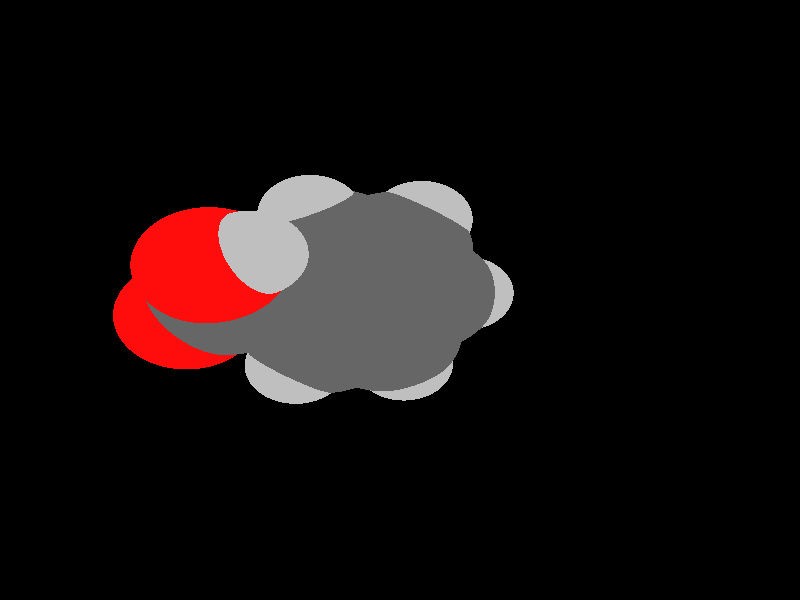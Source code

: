 global_settings {
	ambient_light rgb <0.200000002980232, 0.200000002980232, 0.200000002980232>
	max_trace_level 15
}

background { color rgb <0,0,0> }

camera {
	perspective
	location <-13.7908838828838, -8.52872099134385, -16.5856867001066>
	angle 40
	up <0.093699080411912, -0.912872439462993, 0.397346689427314>
	right <0.770065808578976, -0.186513748290888, -0.610091199867766> * 1
	direction <0.631046062334256, 0.363148084075034, 0.685495686525497> }

light_source {
	<1.72875430577223, -39.3398189312894, -30.5947718241732>
	color rgb <1, 1, 1>
	fade_distance 68.3356807821088
	fade_power 0
	spotlight
	area_light <20, 0, 0>, <0, 0, 20>, 20, 20
	circular
	orient
	point_at <-1.72875430577223, 39.3398189312894, 30.5947718241732>
}

light_source {
	<-8.02740163669873, -10.5314049451136, 37.8908874674787>
	color rgb <0.300000011920929, 0.300000011920929, 0.300000011920929> shadowless
	fade_distance 68.3356807821088
	fade_power 0
	parallel
	point_at <8.02740163669873, 10.5314049451136, -37.8908874674787>
}

#default {
	finish {ambient 0.5 diffuse 1 specular 0.2 roughness .01 metallic 1}
}

union {
cylinder {
	<-0.953884934332628, 0.0151137558581356, 0.707488771042626>, 	<-0.605473209814575, -0.592343864445402, 0.71761231072408>, 0.075
	pigment { rgbt <0.400000005960464, 0.400000005960464, 0.400000005960464, 0> }
}
cylinder {
	<-0.765437504073484, 0.122192762772718, 0.647101253235449>, 	<-0.417025779555431, -0.48526485753082, 0.657224792916903>, 0.075
	pigment { rgbt <0.400000005960464, 0.400000005960464, 0.400000005960464, 0> }
}
cylinder {
	<-0.605473209814575, -0.592343864445402, 0.71761231072408>, 	<-0.257061485296522, -1.19980148474894, 0.727735850405533>, 0.075
	pigment { rgbt <0.400000005960464, 0.400000005960464, 0.400000005960464, 0> }
}
cylinder {
	<-0.417025779555431, -0.48526485753082, 0.657224792916903>, 	<-0.0686140550373786, -1.09272247783436, 0.667348332598357>, 0.075
	pigment { rgbt <0.400000005960464, 0.400000005960464, 0.400000005960464, 0> }
}
cylinder {
	<-0.16283777016695, -1.14626198129165, 0.697542091501945>, 	<0.49676495520543, -1.16986909234919, 0.470738827283286>, 0.075
	pigment { rgbt <0.400000005960464, 0.400000005960464, 0.400000005960464, 0> }
}
cylinder {
	<0.49676495520543, -1.16986909234919, 0.470738827283286>, 	<1.15636768057781, -1.19347620340672, 0.243935563064627>, 0.075
	pigment { rgbt <0.400000005960464, 0.400000005960464, 0.400000005960464, 0> }
}
cylinder {
	<1.25027428267675, -1.25193610509657, 0.22343580753814>, 	<1.56130017589615, -0.67134871688339, -0.00747898723449147>, 0.075
	pigment { rgbt <0.400000005960464, 0.400000005960464, 0.400000005960464, 0> }
}
cylinder {
	<1.06246107847888, -1.13501630171687, 0.264435318591113>, 	<1.37348697169828, -0.554428913503695, 0.0335205238184815>, 0.075
	pigment { rgbt <0.400000005960464, 0.400000005960464, 0.400000005960464, 0> }
}
cylinder {
	<1.56130017589615, -0.67134871688339, -0.00747898723449147>, 	<1.87232606911555, -0.0907613286702109, -0.238393782007123>, 0.075
	pigment { rgbt <0.400000005960464, 0.400000005960464, 0.400000005960464, 0> }
}
cylinder {
	<1.37348697169828, -0.554428913503695, 0.0335205238184815>, 	<1.68451286491768, 0.026158474709484, -0.19739427095415>, 0.075
	pigment { rgbt <0.400000005960464, 0.400000005960464, 0.400000005960464, 0> }
}
cylinder {
	<1.77841946701661, -0.0323014269803634, -0.217894026480637>, 	<1.43404713395724, 0.574623476387814, -0.218207266200588>, 0.075
	pigment { rgbt <0.400000005960464, 0.400000005960464, 0.400000005960464, 0> }
}
cylinder {
	<1.43404713395724, 0.574623476387814, -0.218207266200588>, 	<1.08967480089787, 1.18154837975599, -0.218520505920538>, 0.075
	pigment { rgbt <0.400000005960464, 0.400000005960464, 0.400000005960464, 0> }
}
cylinder {
	<1.09084681104525, 1.29360305912054, -0.228451529267698>, 	<0.431663969497109, 1.32057744777954, -0.00188499988708625>, 0.075
	pigment { rgbt <0.400000005960464, 0.400000005960464, 0.400000005960464, 0> }
}
cylinder {
	<1.08850279075049, 1.06949370039144, -0.208589482573379>, 	<0.429319949202343, 1.09646808905044, 0.0179770468072322>, 0.075
	pigment { rgbt <0.400000005960464, 0.400000005960464, 0.400000005960464, 0> }
}
cylinder {
	<0.431663969497109, 1.32057744777954, -0.00188499988708625>, 	<-0.227518872051035, 1.34755183643854, 0.224681529493525>, 0.075
	pigment { rgbt <0.400000005960464, 0.400000005960464, 0.400000005960464, 0> }
}
cylinder {
	<0.429319949202343, 1.09646808905044, 0.0179770468072322>, 	<-0.2298628923458, 1.12344247770943, 0.244543576187844>, 0.075
	pigment { rgbt <0.400000005960464, 0.400000005960464, 0.400000005960464, 0> }
}
cylinder {
	<-0.859661219203056, 0.0686532593154267, 0.677295012139038>, 	<-0.544176050700737, 0.652075208194706, 0.455953782489861>, 0.075
	pigment { rgbt <0.400000005960464, 0.400000005960464, 0.400000005960464, 0> }
}
cylinder {
	<-0.544176050700737, 0.652075208194706, 0.455953782489861>, 	<-0.228690882198418, 1.23549715707399, 0.234612552840684>, 0.075
	pigment { rgbt <0.400000005960464, 0.400000005960464, 0.400000005960464, 0> }
}
cylinder {
	<-0.16283777016695, -1.14626198129165, 0.697542091501945>, 	<-0.444584738290109, -1.698714736528, 0.937862422045129>, 0.075
	pigment { rgbt <0.400000005960464, 0.400000005960464, 0.400000005960464, 0> }
}
cylinder {
	<-0.444584738290109, -1.698714736528, 0.937862422045129>, 	<-0.623390849213649, -2.04931985320712, 1.09037779414135>, 0.075
	pigment { rgbt <0.75, 0.75, 0.75, 0> }
}
cylinder {
	<1.15636768057781, -1.19347620340672, 0.243935563064627>, 	<1.49307795308292, -1.76721662634823, 0.255037870618713>, 0.075
	pigment { rgbt <0.400000005960464, 0.400000005960464, 0.400000005960464, 0> }
}
cylinder {
	<1.49307795308292, -1.76721662634823, 0.255037870618713>, 	<1.70681230783741, -2.13141115531708, 0.262085307941322>, 0.075
	pigment { rgbt <0.75, 0.75, 0.75, 0> }
}
cylinder {
	<1.77841946701661, -0.0323014269803634, -0.217894026480637>, 	<2.40850800462231, -0.0553237700664421, -0.430628600217784>, 0.075
	pigment { rgbt <0.400000005960464, 0.400000005960464, 0.400000005960464, 0> }
}
cylinder {
	<2.40850800462231, -0.0553237700664421, -0.430628600217784>, 	<2.80850257757095, -0.0699388784859448, -0.565677359074356>, 0.075
	pigment { rgbt <0.75, 0.75, 0.75, 0> }
}
cylinder {
	<1.08967480089787, 1.18154837975599, -0.218520505920538>, 	<1.39098973616454, 1.73546058894732, -0.430588110944887>, 0.075
	pigment { rgbt <0.400000005960464, 0.400000005960464, 0.400000005960464, 0> }
}
cylinder {
	<1.39098973616454, 1.73546058894732, -0.430588110944887>, 	<1.58224454371385, 2.08704745228795, -0.565194611450671>, 0.075
	pigment { rgbt <0.75, 0.75, 0.75, 0> }
}
cylinder {
	<-0.228690882198418, 1.23549715707399, 0.234612552840684>, 	<-0.55481709847802, 1.81582002909442, 0.240395284618163>, 0.075
	pigment { rgbt <0.400000005960464, 0.400000005960464, 0.400000005960464, 0> }
}
cylinder {
	<-0.55481709847802, 1.81582002909442, 0.240395284618163>, 	<-0.761899021764635, 2.18431041860108, 0.244067173471478>, 0.075
	pigment { rgbt <0.75, 0.75, 0.75, 0> }
}
cylinder {
	<-2.25946841559453, 0.159064594626839, 1.14988900178185>, 	<-1.55956481739879, 0.113858926971133, 0.913592006960444>, 0.075
	pigment { rgbt <0.400000005960464, 0.400000005960464, 0.400000005960464, 0> }
}
cylinder {
	<-1.55956481739879, 0.113858926971133, 0.913592006960444>, 	<-0.859661219203056, 0.0686532593154267, 0.677295012139038>, 0.075
	pigment { rgbt <0.400000005960464, 0.400000005960464, 0.400000005960464, 0> }
}
cylinder {
	<-3.02634819144001, -0.863312863722561, 0.714624849207814>, 	<-2.65824457314389, -0.372569916084001, 0.923552394989621>, 0.075
	pigment { rgbt <1, 0.0500000007450581, 0.0500000007450581, 0> }
}
cylinder {
	<-2.65824457314389, -0.372569916084001, 0.923552394989621>, 	<-2.25946841559453, 0.159064594626839, 1.14988900178185>, 0.075
	pigment { rgbt <0.400000005960464, 0.400000005960464, 0.400000005960464, 0> }
}
cylinder {
	<-2.77089081378736, 1.0237621636356, 1.84723929526013>, 	<-2.56912304736052, 0.580999089027872, 1.52813966429784>, 0.075
	pigment { rgbt <1, 0.0500000007450581, 0.0500000007450581, 0> }
}
cylinder {
	<-2.59256682028111, 1.1475997489364, 1.78816471691335>, 	<-2.39079905385427, 0.704836674328674, 1.46906508595106>, 0.075
	pigment { rgbt <1, 0.0500000007450581, 0.0500000007450581, 0> }
}
cylinder {
	<-2.56912304736052, 0.580999089027872, 1.52813966429784>, 	<-2.34863041234766, 0.0971458019764387, 1.17942629095524>, 0.075
	pigment { rgbt <0.400000005960464, 0.400000005960464, 0.400000005960464, 0> }
}
cylinder {
	<-2.39079905385427, 0.704836674328674, 1.46906508595106>, 	<-2.17030641884141, 0.22098338727724, 1.12035171260846>, 0.075
	pigment { rgbt <0.400000005960464, 0.400000005960464, 0.400000005960464, 0> }
}
cylinder {
	<-3.02634819144001, -0.863312863722561, 0.714624849207814>, 	<-2.77089837881936, -1.20203523235507, 0.315783701290054>, 0.075
	pigment { rgbt <1, 0.0500000007450581, 0.0500000007450581, 0> }
}
cylinder {
	<-2.77089837881936, -1.20203523235507, 0.315783701290054>, 	<-2.59836259497911, -1.43081492405531, 0.0463986139502914>, 0.075
	pigment { rgbt <0.75, 0.75, 0.75, 0> }
}
sphere {
	<-0.859661219203056, 0.0686532593154267, 0.677295012139038>, 0.4104
	pigment { rgbt <0.400000005960464, 0.400000005960464, 0.400000005960464,0> }
}
sphere {
	<-0.16283777016695, -1.14626198129165, 0.697542091501945>, 0.4104
	pigment { rgbt <0.400000005960464, 0.400000005960464, 0.400000005960464,0> }
}
sphere {
	<1.15636768057781, -1.19347620340672, 0.243935563064627>, 0.4104
	pigment { rgbt <0.400000005960464, 0.400000005960464, 0.400000005960464,0> }
}
sphere {
	<1.77841946701661, -0.0323014269803634, -0.217894026480637>, 0.4104
	pigment { rgbt <0.400000005960464, 0.400000005960464, 0.400000005960464,0> }
}
sphere {
	<1.08967480089787, 1.18154837975599, -0.218520505920538>, 0.4104
	pigment { rgbt <0.400000005960464, 0.400000005960464, 0.400000005960464,0> }
}
sphere {
	<-0.228690882198418, 1.23549715707399, 0.234612552840684>, 0.4104
	pigment { rgbt <0.400000005960464, 0.400000005960464, 0.400000005960464,0> }
}
sphere {
	<-0.623390849213649, -2.04931985320712, 1.09037779414135>, 0.1674
	pigment { rgbt <0.75, 0.75, 0.75,0> }
}
sphere {
	<1.70681230783741, -2.13141115531708, 0.262085307941322>, 0.1674
	pigment { rgbt <0.75, 0.75, 0.75,0> }
}
sphere {
	<2.80850257757095, -0.0699388784859448, -0.565677359074356>, 0.1674
	pigment { rgbt <0.75, 0.75, 0.75,0> }
}
sphere {
	<1.58224454371385, 2.08704745228795, -0.565194611450671>, 0.1674
	pigment { rgbt <0.75, 0.75, 0.75,0> }
}
sphere {
	<-0.761899021764635, 2.18431041860108, 0.244067173471478>, 0.1674
	pigment { rgbt <0.75, 0.75, 0.75,0> }
}
sphere {
	<-2.25946841559453, 0.159064594626839, 1.14988900178185>, 0.4104
	pigment { rgbt <0.400000005960464, 0.400000005960464, 0.400000005960464,0> }
}
sphere {
	<-3.02634819144001, -0.863312863722561, 0.714624849207814>, 0.3564
	pigment { rgbt <1, 0.0500000007450581, 0.0500000007450581,0> }
}
sphere {
	<-2.68172881703424, 1.085680956286, 1.81770200608674>, 0.3564
	pigment { rgbt <1, 0.0500000007450581, 0.0500000007450581,0> }
}
sphere {
	<-2.59836259497911, -1.43081492405531, 0.0463986139502914>, 0.1674
	pigment { rgbt <0.75, 0.75, 0.75,0> }
}
}
merge {
}
union {
}
merge {
sphere {
	<-0.859661219203056, 0.0686532593154267, 0.677295012139038>, 1.69983
	pigment { rgbt <0, 0, 0,0> }
}
sphere {
	<-0.16283777016695, -1.14626198129165, 0.697542091501945>, 1.69983
	pigment { rgbt <0, 0, 0,0> }
}
sphere {
	<1.15636768057781, -1.19347620340672, 0.243935563064627>, 1.69983
	pigment { rgbt <0, 0, 0,0> }
}
sphere {
	<1.77841946701661, -0.0323014269803634, -0.217894026480637>, 1.69983
	pigment { rgbt <0, 0, 0,0> }
}
sphere {
	<1.08967480089787, 1.18154837975599, -0.218520505920538>, 1.69983
	pigment { rgbt <0, 0, 0,0> }
}
sphere {
	<-0.228690882198418, 1.23549715707399, 0.234612552840684>, 1.69983
	pigment { rgbt <0, 0, 0,0> }
}
sphere {
	<-0.623390849213649, -2.04931985320712, 1.09037779414135>, 1.09989
	pigment { rgbt <0, 0, 0,0> }
}
sphere {
	<1.70681230783741, -2.13141115531708, 0.262085307941322>, 1.09989
	pigment { rgbt <0, 0, 0,0> }
}
sphere {
	<2.80850257757095, -0.0699388784859448, -0.565677359074356>, 1.09989
	pigment { rgbt <0, 0, 0,0> }
}
sphere {
	<1.58224454371385, 2.08704745228795, -0.565194611450671>, 1.09989
	pigment { rgbt <0, 0, 0,0> }
}
sphere {
	<-0.761899021764635, 2.18431041860108, 0.244067173471478>, 1.09989
	pigment { rgbt <0, 0, 0,0> }
}
sphere {
	<-2.25946841559453, 0.159064594626839, 1.14988900178185>, 1.69983
	pigment { rgbt <0, 0, 0,0> }
}
sphere {
	<-3.02634819144001, -0.863312863722561, 0.714624849207814>, 1.519848
	pigment { rgbt <0, 0, 0,0> }
}
sphere {
	<-2.68172881703424, 1.085680956286, 1.81770200608674>, 1.519848
	pigment { rgbt <0, 0, 0,0> }
}
sphere {
	<-2.59836259497911, -1.43081492405531, 0.0463986139502914>, 1.09989
	pigment { rgbt <0, 0, 0,0> }
}
sphere {
	<-0.859661219203056, 0.0686532593154267, 0.677295012139038>, 1.7
	pigment { rgbt <0.400000005960464, 0.400000005960464, 0.400000005960464,0.350000023841858> }
}
sphere {
	<-0.16283777016695, -1.14626198129165, 0.697542091501945>, 1.7
	pigment { rgbt <0.400000005960464, 0.400000005960464, 0.400000005960464,0.350000023841858> }
}
sphere {
	<1.15636768057781, -1.19347620340672, 0.243935563064627>, 1.7
	pigment { rgbt <0.400000005960464, 0.400000005960464, 0.400000005960464,0.350000023841858> }
}
sphere {
	<1.77841946701661, -0.0323014269803634, -0.217894026480637>, 1.7
	pigment { rgbt <0.400000005960464, 0.400000005960464, 0.400000005960464,0.350000023841858> }
}
sphere {
	<1.08967480089787, 1.18154837975599, -0.218520505920538>, 1.7
	pigment { rgbt <0.400000005960464, 0.400000005960464, 0.400000005960464,0.350000023841858> }
}
sphere {
	<-0.228690882198418, 1.23549715707399, 0.234612552840684>, 1.7
	pigment { rgbt <0.400000005960464, 0.400000005960464, 0.400000005960464,0.350000023841858> }
}
sphere {
	<-0.623390849213649, -2.04931985320712, 1.09037779414135>, 1.1
	pigment { rgbt <0.75, 0.75, 0.75,0.350000023841858> }
}
sphere {
	<1.70681230783741, -2.13141115531708, 0.262085307941322>, 1.1
	pigment { rgbt <0.75, 0.75, 0.75,0.350000023841858> }
}
sphere {
	<2.80850257757095, -0.0699388784859448, -0.565677359074356>, 1.1
	pigment { rgbt <0.75, 0.75, 0.75,0.350000023841858> }
}
sphere {
	<1.58224454371385, 2.08704745228795, -0.565194611450671>, 1.1
	pigment { rgbt <0.75, 0.75, 0.75,0.350000023841858> }
}
sphere {
	<-0.761899021764635, 2.18431041860108, 0.244067173471478>, 1.1
	pigment { rgbt <0.75, 0.75, 0.75,0.350000023841858> }
}
sphere {
	<-2.25946841559453, 0.159064594626839, 1.14988900178185>, 1.7
	pigment { rgbt <0.400000005960464, 0.400000005960464, 0.400000005960464,0.350000023841858> }
}
sphere {
	<-3.02634819144001, -0.863312863722561, 0.714624849207814>, 1.52
	pigment { rgbt <1, 0.0500000007450581, 0.0500000007450581,0.350000023841858> }
}
sphere {
	<-2.68172881703424, 1.085680956286, 1.81770200608674>, 1.52
	pigment { rgbt <1, 0.0500000007450581, 0.0500000007450581,0.350000023841858> }
}
sphere {
	<-2.59836259497911, -1.43081492405531, 0.0463986139502914>, 1.1
	pigment { rgbt <0.75, 0.75, 0.75,0.350000023841858> }
}
}
